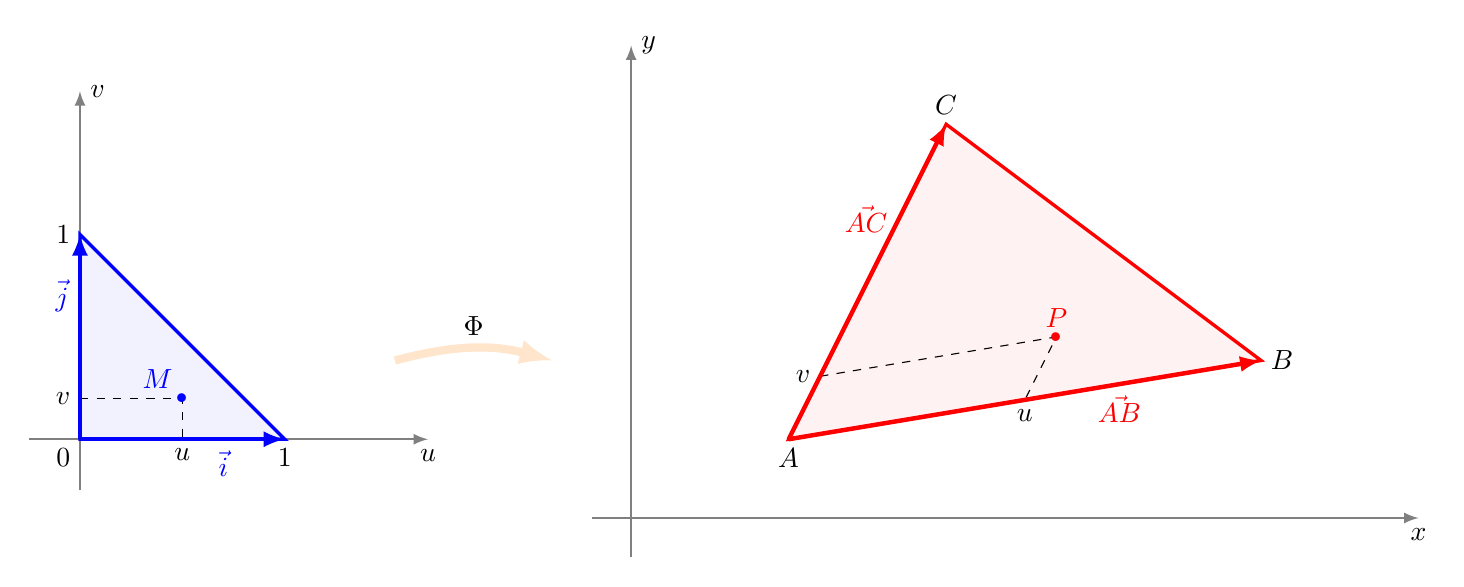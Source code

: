 ﻿\begin{tikzpicture}[scale=2]

\begin{scope}[xshift=-0.5cm,scale=1.3]
% Axes
\draw[->,>=latex,thick, gray] (-0.25,0)--(1.7,0) node[below,black] {$u$};
\draw[->,>=latex,thick, gray] (0,-0.25)--(0,1.7) node[right,black] {$v$};

\coordinate (A0) at (0,0);
\coordinate (B0) at (1,0);
\coordinate (C0) at (0,1);

\draw[blue, fill=blue!5, very thick,] (A0) -- (B0) -- (C0) -- cycle;
\node at (A0) [below left] {$0$};
\node at (B0) [below] {$1$};
\node at (C0) [left] {$1$};


\def\u{0.5}
\def\v{0.2}
\coordinate (P) at (\u,\v);
\draw[dashed] (P -| 0,0) node[left]{$v$} -- (P) -- (P |- 0,0) node[below]{$u$};

\node[scale=3,blue] at (P) {.};
\node[above left,blue] at (P) {$M$};

\draw[->,>=latex,blue,ultra thick] (0,0) -- (1,0) node[pos=0.7,below]{$\vec i$};
\draw[->,>=latex,blue,ultra thick] (0,0) -- (0,1) node[pos=0.7,left]{$\vec j$};



%\coordinate (PP) at (barycentric cs:A0=0.28,B0=0.42,C0=0.18,D0=0.12);
%\node[scale=3,red] at (PP) {.};
\end{scope}


\begin{scope}[xshift=3cm,yshift=-0.5cm,scale=1,]
\draw[->,>=latex,thick, gray] (-0.25,0)--(5,0) node[below,black] {$x$};
\draw[->,>=latex,thick, gray] (0,-0.25)--(0,3) node[right,black] {$y$};

\begin{scope}[xshift=1cm,yshift=0.5cm]
    \coordinate (A) at (0,0);
    \coordinate (B) at (3,0.5);
    \coordinate (C) at (1,2);
    \draw[red, fill=red!5, very thick] (A) -- (B) -- (C) -- cycle;
    \node at (A) [below] {$A$};
    \node at (B) [right] {$B$};
    \node at (C) [above] {$C$};

   % coord bary 1-u-v, u, v
   % Attention ! pas d'espace dans les coordonnées 
    \coordinate (Q) at (barycentric cs:A=0.3,B=0.5,C=0.2);

\coordinate (QC) at ($(A)!0.2!(C)$);
\coordinate (QB) at ($(A)!0.5!(B)$);
\draw[dashed] (QC) node[left]{$v$} -- (Q) -- (QB) node[below]{$u$};

    \node[scale=3,red] at (Q) {.};
    \node[above,red] at (Q) {$P$};

\draw[->,>=latex,red,ultra thick] (A) -- (B) node[pos=0.7,below]{$\vec{AB}$};
\draw[->,>=latex,red,ultra thick] (A) -- (C) node[pos=0.7,left]{$\vec{AC}$};



\end{scope}
\end{scope}

\draw[->,>=latex,line width =3pt, orange!20] (1.5,0.5) to[bend left=15] node[midway, above,black]{$\Phi$}++ (1,0) ;



\end{tikzpicture}
